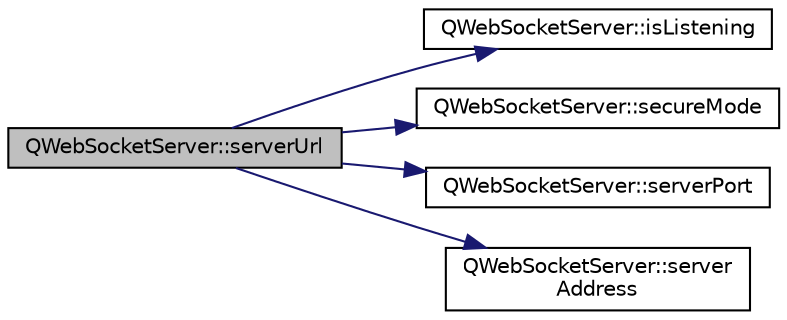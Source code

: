 digraph "QWebSocketServer::serverUrl"
{
  edge [fontname="Helvetica",fontsize="10",labelfontname="Helvetica",labelfontsize="10"];
  node [fontname="Helvetica",fontsize="10",shape=record];
  rankdir="LR";
  Node55 [label="QWebSocketServer::serverUrl",height=0.2,width=0.4,color="black", fillcolor="grey75", style="filled", fontcolor="black"];
  Node55 -> Node56 [color="midnightblue",fontsize="10",style="solid",fontname="Helvetica"];
  Node56 [label="QWebSocketServer::isListening",height=0.2,width=0.4,color="black", fillcolor="white", style="filled",URL="$class_q_web_socket_server.html#a4505cb4c119bc490f8bf401998c6df43"];
  Node55 -> Node57 [color="midnightblue",fontsize="10",style="solid",fontname="Helvetica"];
  Node57 [label="QWebSocketServer::secureMode",height=0.2,width=0.4,color="black", fillcolor="white", style="filled",URL="$class_q_web_socket_server.html#a5f5e751ea45b35bd67c9447d0b41aa73"];
  Node55 -> Node58 [color="midnightblue",fontsize="10",style="solid",fontname="Helvetica"];
  Node58 [label="QWebSocketServer::serverPort",height=0.2,width=0.4,color="black", fillcolor="white", style="filled",URL="$class_q_web_socket_server.html#aafc6ff4b146c2b049df45922a2d9be7e"];
  Node55 -> Node59 [color="midnightblue",fontsize="10",style="solid",fontname="Helvetica"];
  Node59 [label="QWebSocketServer::server\lAddress",height=0.2,width=0.4,color="black", fillcolor="white", style="filled",URL="$class_q_web_socket_server.html#a8c9df0e8ad799e0ea633db852f37497a"];
}
